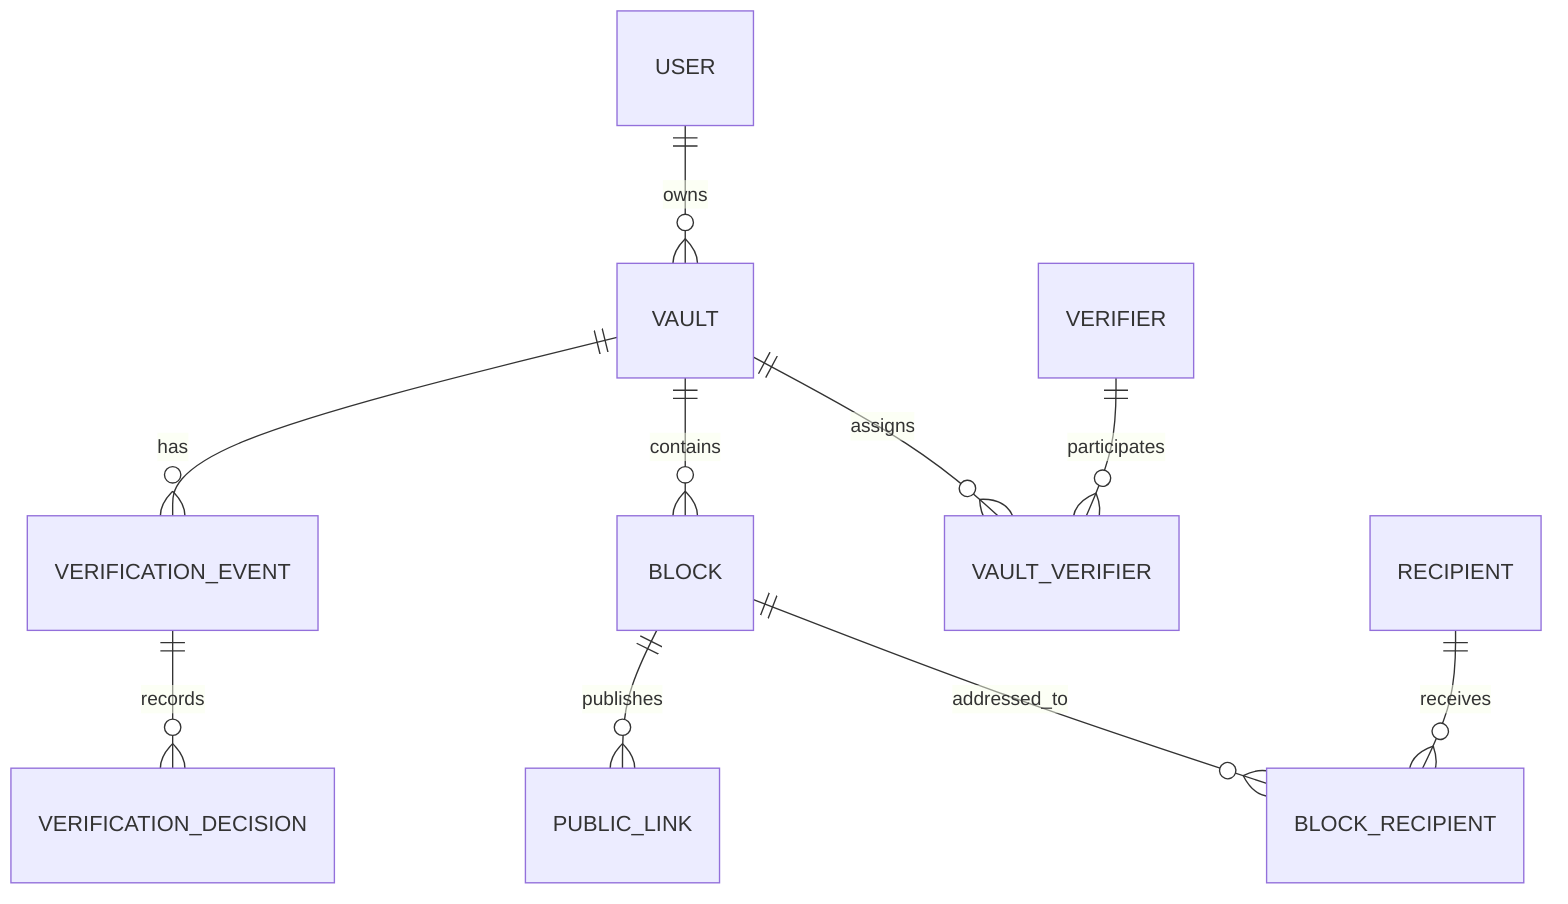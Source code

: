%% AfterLight ERD (draft)
erDiagram
  USER ||--o{ VAULT : owns
  VAULT ||--o{ BLOCK : contains
  BLOCK ||--o{ BLOCK_RECIPIENT : addressed_to
  RECIPIENT ||--o{ BLOCK_RECIPIENT : receives
  VAULT ||--o{ VAULT_VERIFIER : assigns
  VERIFIER ||--o{ VAULT_VERIFIER : participates
  VAULT ||--o{ VERIFICATION_EVENT : has
  VERIFICATION_EVENT ||--o{ VERIFICATION_DECISION : records
  BLOCK ||--o{ PUBLIC_LINK : publishes